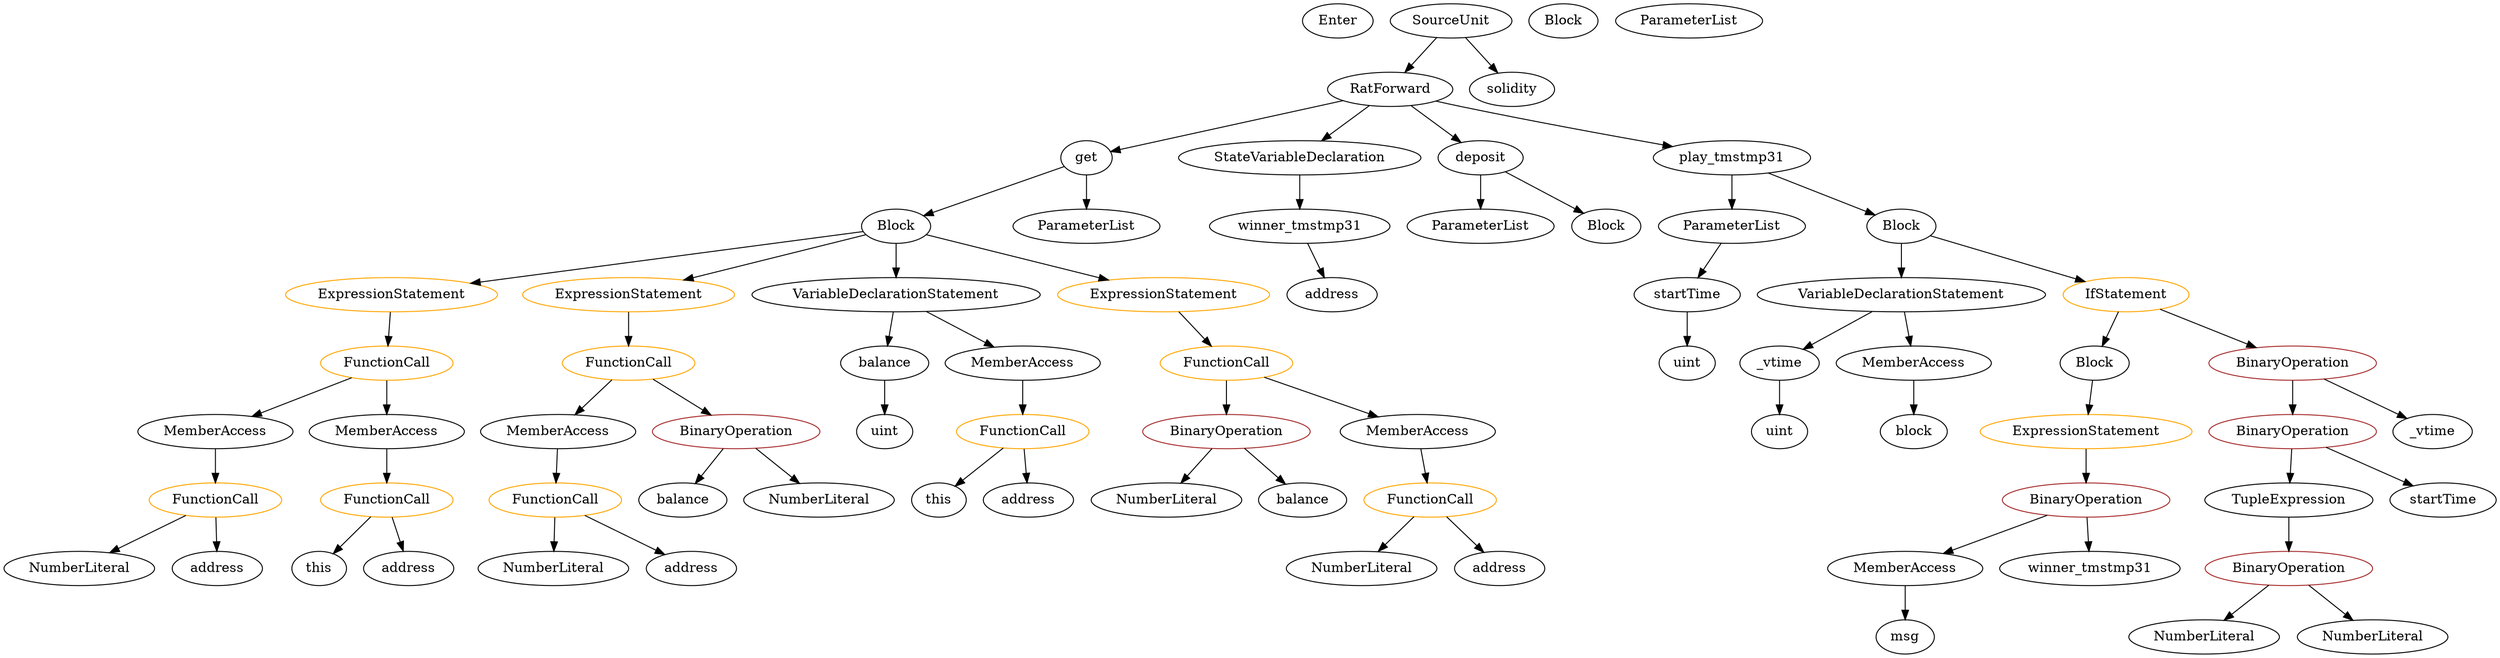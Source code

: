 strict digraph {
	graph [bb="0,0,2102.1,684"];
	node [label="\N"];
	Enter	[height=0.5,
		pos="1102.5,666",
		width=0.83628];
	FunctionDefinition_get	[color=black,
		height=0.5,
		label=get,
		pos="906.54,522",
		width=0.75];
	Block_Unnamed_4	[color=black,
		height=0.5,
		label=Block,
		pos="784.54,450",
		width=0.90558];
	FunctionDefinition_get -> Block_Unnamed_4	[pos="e,806.36,463.52 886.39,509.44 867.35,498.51 838.46,481.94 816.31,469.23"];
	ParameterList_Unnamed_3	[color=black,
		height=0.5,
		label=ParameterList,
		pos="906.54,450",
		width=1.7095];
	FunctionDefinition_get -> ParameterList_Unnamed_3	[pos="e,906.54,468.1 906.54,503.7 906.54,496.41 906.54,487.73 906.54,479.54"];
	MemberAccess_Unnamed_5	[color=black,
		height=0.5,
		label=MemberAccess,
		pos="182.54,234",
		width=1.9174];
	FunctionCall_Unnamed_6	[color=orange,
		height=0.5,
		label=FunctionCall,
		pos="182.54,162",
		width=1.6125];
	MemberAccess_Unnamed_5 -> FunctionCall_Unnamed_6	[pos="e,182.54,180.1 182.54,215.7 182.54,208.41 182.54,199.73 182.54,191.54"];
	FunctionCall_Unnamed_3	[color=orange,
		height=0.5,
		label=FunctionCall,
		pos="558.54,306",
		width=1.6125];
	MemberAccess_Unnamed_4	[color=black,
		height=0.5,
		label=MemberAccess,
		pos="494.54,234",
		width=1.9174];
	FunctionCall_Unnamed_3 -> MemberAccess_Unnamed_4	[pos="e,510.04,251.96 543.37,288.41 535.67,279.99 526.16,269.58 517.58,260.2"];
	BinaryOperation_Unnamed_5	[color=brown,
		height=0.5,
		label=BinaryOperation,
		pos="653.54,234",
		width=1.9867];
	FunctionCall_Unnamed_3 -> BinaryOperation_Unnamed_5	[pos="e,631.08,251.55 580.1,289.12 592.46,280 608.21,268.4 621.95,258.28"];
	Block_Unnamed_3	[color=black,
		height=0.5,
		label=Block,
		pos="1306.5,666",
		width=0.90558];
	NumberLiteral_Unnamed_4	[color=black,
		height=0.5,
		label=NumberLiteral,
		pos="490.54,90",
		width=1.765];
	ParameterList_Unnamed_2	[color=black,
		height=0.5,
		label=ParameterList,
		pos="1418.5,666",
		width=1.7095];
	Identifier_block	[color=black,
		height=0.5,
		label=block,
		pos="1593.5,234",
		width=0.87786];
	TupleExpression_Unnamed	[color=black,
		height=0.5,
		label=TupleExpression,
		pos="1919.5,162",
		width=2.0422];
	BinaryOperation_Unnamed_2	[color=brown,
		height=0.5,
		label=BinaryOperation,
		pos="1919.5,90",
		width=1.9867];
	TupleExpression_Unnamed -> BinaryOperation_Unnamed_2	[pos="e,1919.5,108.1 1919.5,143.7 1919.5,136.41 1919.5,127.73 1919.5,119.54"];
	Identifier_this_1	[color=black,
		height=0.5,
		label=this,
		pos="279.54,90",
		width=0.75];
	BinaryOperation_Unnamed_4	[color=brown,
		height=0.5,
		label=BinaryOperation,
		pos="1072.5,234",
		width=1.9867];
	NumberLiteral_Unnamed_3	[color=black,
		height=0.5,
		label=NumberLiteral,
		pos="1041.5,162",
		width=1.765];
	BinaryOperation_Unnamed_4 -> NumberLiteral_Unnamed_3	[pos="e,1049.1,180.1 1064.9,215.7 1061.5,208.07 1057.4,198.92 1053.7,190.4"];
	Identifier_balance	[color=black,
		height=0.5,
		label=balance,
		pos="1161.5,162",
		width=1.0719];
	BinaryOperation_Unnamed_4 -> Identifier_balance	[pos="e,1142.4,178.04 1093.6,216.41 1105.5,207.04 1120.6,195.21 1133.5,185.07"];
	NumberLiteral_Unnamed	[color=black,
		height=0.5,
		label=NumberLiteral,
		pos="1846.5,18",
		width=1.765];
	ElementaryTypeName_address	[color=black,
		height=0.5,
		label=address,
		pos="1156.5,378",
		width=1.0996];
	Block_Unnamed_2	[color=black,
		height=0.5,
		label=Block,
		pos="1750.5,306",
		width=0.90558];
	ExpressionStatement_Unnamed	[color=orange,
		height=0.5,
		label=ExpressionStatement,
		pos="1746.5,234",
		width=2.458];
	Block_Unnamed_2 -> ExpressionStatement_Unnamed	[pos="e,1747.5,252.1 1749.6,287.7 1749.1,280.41 1748.6,271.73 1748.2,263.54"];
	ContractDefinition_RatForward	[color=black,
		height=0.5,
		label=RatForward,
		pos="1147.5,594",
		width=1.5432];
	ContractDefinition_RatForward -> FunctionDefinition_get	[pos="e,930.29,531 1105.7,581.82 1067.3,571.43 1008.9,555.29 958.54,540 952.89,538.29 946.92,536.4 941.11,534.53"];
	StateVariableDeclaration_Unnamed	[color=black,
		height=0.5,
		label=StateVariableDeclaration,
		pos="1068.5,522",
		width=2.8184];
	ContractDefinition_RatForward -> StateVariableDeclaration_Unnamed	[pos="e,1087.9,540.12 1129.2,576.76 1119.4,568.1 1107.2,557.25 1096.3,547.57"];
	FunctionDefinition_deposit	[color=black,
		height=0.5,
		label=deposit,
		pos="1226.5,522",
		width=1.0581];
	ContractDefinition_RatForward -> FunctionDefinition_deposit	[pos="e,1209.1,538.43 1165.9,576.76 1176.2,567.56 1189.4,555.9 1200.8,545.79"];
	FunctionDefinition_play_tmstmp31	[color=black,
		height=0.5,
		label=play_tmstmp31,
		pos="1449.5,522",
		width=1.8897];
	ContractDefinition_RatForward -> FunctionDefinition_play_tmstmp31	[pos="e,1397.4,533.98 1189.1,581.69 1196.6,579.74 1204.3,577.77 1211.5,576 1270.6,561.6 1338.2,546.69 1386.2,536.37"];
	VariableDeclarationStatement_Unnamed	[color=black,
		height=0.5,
		label=VariableDeclarationStatement,
		pos="1564.5,378",
		width=3.3174];
	VariableDeclaration__vtime	[color=black,
		height=0.5,
		label=_vtime,
		pos="1470.5,306",
		width=0.98875];
	VariableDeclarationStatement_Unnamed -> VariableDeclaration__vtime	[pos="e,1489.9,321.42 1541.8,360.05 1528.9,350.46 1512.7,338.36 1498.9,328.14"];
	MemberAccess_Unnamed	[color=black,
		height=0.5,
		label=MemberAccess,
		pos="1593.5,306",
		width=1.9174];
	VariableDeclarationStatement_Unnamed -> MemberAccess_Unnamed	[pos="e,1586.5,324.1 1571.7,359.7 1574.8,352.15 1578.6,343.12 1582.1,334.68"];
	MemberAccess_Unnamed_1	[color=black,
		height=0.5,
		label=MemberAccess,
		pos="1583.5,90",
		width=1.9174];
	Identifier_msg	[color=black,
		height=0.5,
		label=msg,
		pos="1583.5,18",
		width=0.75];
	MemberAccess_Unnamed_1 -> Identifier_msg	[pos="e,1583.5,36.104 1583.5,71.697 1583.5,64.407 1583.5,55.726 1583.5,47.536"];
	ElementaryTypeName_uint_1	[color=black,
		height=0.5,
		label=uint,
		pos="1470.5,234",
		width=0.75];
	VariableDeclaration__vtime -> ElementaryTypeName_uint_1	[pos="e,1470.5,252.1 1470.5,287.7 1470.5,280.41 1470.5,271.73 1470.5,263.54"];
	MemberAccess_Unnamed_3	[color=black,
		height=0.5,
		label=MemberAccess,
		pos="1262.5,234",
		width=1.9174];
	FunctionCall_Unnamed_2	[color=orange,
		height=0.5,
		label=FunctionCall,
		pos="1276.5,162",
		width=1.6125];
	MemberAccess_Unnamed_3 -> FunctionCall_Unnamed_2	[pos="e,1273.1,180.1 1266,215.7 1267.5,208.32 1269.2,199.52 1270.9,191.25"];
	NumberLiteral_Unnamed_2	[color=black,
		height=0.5,
		label=NumberLiteral,
		pos="1275.5,90",
		width=1.765];
	NumberLiteral_Unnamed_1	[color=black,
		height=0.5,
		label=NumberLiteral,
		pos="1991.5,18",
		width=1.765];
	ElementaryTypeName_address_5	[color=black,
		height=0.5,
		label=address,
		pos="364.54,90",
		width=1.0996];
	ParameterList_Unnamed	[color=black,
		height=0.5,
		label=ParameterList,
		pos="1225.5,450",
		width=1.7095];
	ParameterList_Unnamed_1	[color=black,
		height=0.5,
		label=ParameterList,
		pos="1449.5,450",
		width=1.7095];
	Parameter_startTime	[color=black,
		height=0.5,
		label=startTime,
		pos="1381.5,378",
		width=1.266];
	ParameterList_Unnamed_1 -> Parameter_startTime	[pos="e,1397.1,394.99 1433.4,432.41 1424.9,423.66 1414.3,412.75 1404.9,403.08"];
	NumberLiteral_Unnamed_6	[color=black,
		height=0.5,
		label=NumberLiteral,
		pos="63.539,90",
		width=1.765];
	VariableDeclaration_balance	[color=black,
		height=0.5,
		label=balance,
		pos="783.54,306",
		width=1.0719];
	ElementaryTypeName_uint_2	[color=black,
		height=0.5,
		label=uint,
		pos="783.54,234",
		width=0.75];
	VariableDeclaration_balance -> ElementaryTypeName_uint_2	[pos="e,783.54,252.1 783.54,287.7 783.54,280.41 783.54,271.73 783.54,263.54"];
	MemberAccess_Unnamed_2	[color=black,
		height=0.5,
		label=MemberAccess,
		pos="909.54,306",
		width=1.9174];
	FunctionCall_Unnamed	[color=orange,
		height=0.5,
		label=FunctionCall,
		pos="909.54,234",
		width=1.6125];
	MemberAccess_Unnamed_2 -> FunctionCall_Unnamed	[pos="e,909.54,252.1 909.54,287.7 909.54,280.41 909.54,271.73 909.54,263.54"];
	IfStatement_Unnamed	[color=orange,
		height=0.5,
		label=IfStatement,
		pos="1754.5,378",
		width=1.4739];
	IfStatement_Unnamed -> Block_Unnamed_2	[pos="e,1751.5,324.1 1753.6,359.7 1753.1,352.41 1752.6,343.73 1752.2,335.54"];
	BinaryOperation_Unnamed	[color=brown,
		height=0.5,
		label=BinaryOperation,
		pos="1924.5,306",
		width=1.9867];
	IfStatement_Unnamed -> BinaryOperation_Unnamed	[pos="e,1888.3,321.91 1787.3,363.5 1813,352.93 1849,338.1 1877.7,326.28"];
	FunctionCall_Unnamed_4	[color=orange,
		height=0.5,
		label=FunctionCall,
		pos="491.54,162",
		width=1.6125];
	FunctionCall_Unnamed_4 -> NumberLiteral_Unnamed_4	[pos="e,490.78,108.1 491.29,143.7 491.19,136.41 491.06,127.73 490.95,119.54"];
	ElementaryTypeName_address_3	[color=black,
		height=0.5,
		label=address,
		pos="611.54,90",
		width=1.0996];
	FunctionCall_Unnamed_4 -> ElementaryTypeName_address_3	[pos="e,588.11,104.67 517.87,145.64 535.65,135.27 559.26,121.5 578.33,110.37"];
	MemberAccess_Unnamed_6	[color=black,
		height=0.5,
		label=MemberAccess,
		pos="338.54,234",
		width=1.9174];
	FunctionCall_Unnamed_7	[color=orange,
		height=0.5,
		label=FunctionCall,
		pos="338.54,162",
		width=1.6125];
	MemberAccess_Unnamed_6 -> FunctionCall_Unnamed_7	[pos="e,338.54,180.1 338.54,215.7 338.54,208.41 338.54,199.73 338.54,191.54"];
	ElementaryTypeName_address_4	[color=black,
		height=0.5,
		label=address,
		pos="184.54,90",
		width=1.0996];
	BinaryOperation_Unnamed_3	[color=brown,
		height=0.5,
		label=BinaryOperation,
		pos="1746.5,162",
		width=1.9867];
	ExpressionStatement_Unnamed -> BinaryOperation_Unnamed_3	[pos="e,1746.5,180.1 1746.5,215.7 1746.5,208.41 1746.5,199.73 1746.5,191.54"];
	ExpressionStatement_Unnamed_3	[color=orange,
		height=0.5,
		label=ExpressionStatement,
		pos="351.54,378",
		width=2.458];
	FunctionCall_Unnamed_5	[color=orange,
		height=0.5,
		label=FunctionCall,
		pos="338.54,306",
		width=1.6125];
	ExpressionStatement_Unnamed_3 -> FunctionCall_Unnamed_5	[pos="e,341.72,324.1 348.33,359.7 346.96,352.32 345.32,343.52 343.79,335.25"];
	BinaryOperation_Unnamed_1	[color=brown,
		height=0.5,
		label=BinaryOperation,
		pos="1924.5,234",
		width=1.9867];
	BinaryOperation_Unnamed -> BinaryOperation_Unnamed_1	[pos="e,1924.5,252.1 1924.5,287.7 1924.5,280.41 1924.5,271.73 1924.5,263.54"];
	Identifier__vtime	[color=black,
		height=0.5,
		label=_vtime,
		pos="2049.5,234",
		width=0.98875];
	BinaryOperation_Unnamed -> Identifier__vtime	[pos="e,2026.3,248.01 1952.9,289.12 1971.8,278.54 1996.7,264.59 2016.5,253.51"];
	Block_Unnamed_4 -> ExpressionStatement_Unnamed_3	[pos="e,419.1,389.92 753.4,443.97 686.44,433.14 526.99,407.36 430.28,391.73"];
	ExpressionStatement_Unnamed_2	[color=orange,
		height=0.5,
		label=ExpressionStatement,
		pos="558.54,378",
		width=2.458];
	Block_Unnamed_4 -> ExpressionStatement_Unnamed_2	[pos="e,605.8,393.64 756.83,440.42 722.09,429.66 661.65,410.94 616.6,396.98"];
	VariableDeclarationStatement_Unnamed_1	[color=black,
		height=0.5,
		label=VariableDeclarationStatement,
		pos="784.54,378",
		width=3.3174];
	Block_Unnamed_4 -> VariableDeclarationStatement_Unnamed_1	[pos="e,784.54,396.1 784.54,431.7 784.54,424.41 784.54,415.73 784.54,407.54"];
	ExpressionStatement_Unnamed_1	[color=orange,
		height=0.5,
		label=ExpressionStatement,
		pos="1010.5,378",
		width=2.458];
	Block_Unnamed_4 -> ExpressionStatement_Unnamed_1	[pos="e,961.77,393.38 811.76,439.77 819.43,437.21 827.8,434.46 835.54,432 873.89,419.8 917.18,406.69 951.1,396.56"];
	MemberAccess_Unnamed -> Identifier_block	[pos="e,1593.5,252.1 1593.5,287.7 1593.5,280.41 1593.5,271.73 1593.5,263.54"];
	VariableDeclaration_winner_tmstmp31	[color=black,
		height=0.5,
		label=winner_tmstmp31,
		pos="1068.5,450",
		width=2.1392];
	StateVariableDeclaration_Unnamed -> VariableDeclaration_winner_tmstmp31	[pos="e,1068.5,468.1 1068.5,503.7 1068.5,496.41 1068.5,487.73 1068.5,479.54"];
	FunctionDefinition_deposit -> ParameterList_Unnamed	[pos="e,1225.8,468.1 1226.3,503.7 1226.2,496.41 1226.1,487.73 1225.9,479.54"];
	Block_Unnamed	[color=black,
		height=0.5,
		label=Block,
		pos="1337.5,450",
		width=0.90558];
	FunctionDefinition_deposit -> Block_Unnamed	[pos="e,1316.5,464.26 1248.7,507 1265.4,496.5 1288.4,481.99 1306.8,470.37"];
	Identifier_this	[color=black,
		height=0.5,
		label=this,
		pos="835.54,162",
		width=0.75];
	FunctionCall_Unnamed_5 -> MemberAccess_Unnamed_5	[pos="e,216.33,250.16 306.59,290.67 283.58,280.34 252.24,266.28 226.82,254.87"];
	FunctionCall_Unnamed_5 -> MemberAccess_Unnamed_6	[pos="e,338.54,252.1 338.54,287.7 338.54,280.41 338.54,271.73 338.54,263.54"];
	FunctionCall_Unnamed -> Identifier_this	[pos="e,850.45,177.11 892,216.41 882.02,206.97 869.39,195.03 858.62,184.83"];
	ElementaryTypeName_address_1	[color=black,
		height=0.5,
		label=address,
		pos="920.54,162",
		width=1.0996];
	FunctionCall_Unnamed -> ElementaryTypeName_address_1	[pos="e,917.85,180.1 912.26,215.7 913.42,208.32 914.8,199.52 916.1,191.25"];
	ExpressionStatement_Unnamed_2 -> FunctionCall_Unnamed_3	[pos="e,558.54,324.1 558.54,359.7 558.54,352.41 558.54,343.73 558.54,335.54"];
	BinaryOperation_Unnamed_3 -> MemberAccess_Unnamed_1	[pos="e,1618.4,105.99 1711.6,145.98 1687.4,135.6 1655,121.7 1628.9,110.47"];
	Identifier_winner_tmstmp31	[color=black,
		height=0.5,
		label=winner_tmstmp31,
		pos="1747.5,90",
		width=2.1392];
	BinaryOperation_Unnamed_3 -> Identifier_winner_tmstmp31	[pos="e,1747.3,108.1 1746.8,143.7 1746.9,136.41 1747,127.73 1747.1,119.54"];
	Identifier_startTime	[color=black,
		height=0.5,
		label=startTime,
		pos="2056.5,162",
		width=1.266];
	VariableDeclarationStatement_Unnamed_1 -> VariableDeclaration_balance	[pos="e,783.78,324.1 784.29,359.7 784.19,352.41 784.06,343.73 783.95,335.54"];
	VariableDeclarationStatement_Unnamed_1 -> MemberAccess_Unnamed_2	[pos="e,881.56,322.67 814.48,360.23 831.66,350.61 853.41,338.43 871.76,328.16"];
	Identifier_balance_1	[color=black,
		height=0.5,
		label=balance,
		pos="606.54,162",
		width=1.0719];
	SourceUnit_Unnamed	[color=black,
		height=0.5,
		label=SourceUnit,
		pos="1203.5,666",
		width=1.46];
	SourceUnit_Unnamed -> ContractDefinition_RatForward	[pos="e,1160.7,611.47 1190.3,648.41 1183.6,640.04 1175.3,629.71 1167.8,620.37"];
	PragmaDirective_solidity	[color=black,
		height=0.5,
		label=solidity,
		pos="1258.5,594",
		width=1.0442];
	SourceUnit_Unnamed -> PragmaDirective_solidity	[pos="e,1246,610.99 1216.6,648.41 1223.2,639.92 1231.5,629.41 1238.9,619.96"];
	VariableDeclaration_winner_tmstmp31 -> ElementaryTypeName_address	[pos="e,1137.6,394.04 1089.4,432.41 1101.2,423.04 1116,411.21 1128.8,401.07"];
	BinaryOperation_Unnamed_1 -> TupleExpression_Unnamed	[pos="e,1920.8,180.1 1923.3,215.7 1922.8,208.41 1922.2,199.73 1921.6,191.54"];
	BinaryOperation_Unnamed_1 -> Identifier_startTime	[pos="e,2030.1,177 1954.2,217.29 1973.7,206.95 1999.3,193.33 2020.1,182.32"];
	BinaryOperation_Unnamed_2 -> NumberLiteral_Unnamed	[pos="e,1864,35.713 1902.2,72.411 1893.2,63.757 1882,53.003 1872,43.417"];
	BinaryOperation_Unnamed_2 -> NumberLiteral_Unnamed_1	[pos="e,1974.3,35.789 1937,72.055 1945.7,63.543 1956.5,53.068 1966.2,43.681"];
	ElementaryTypeName_uint	[color=black,
		height=0.5,
		label=uint,
		pos="1381.5,306",
		width=0.75];
	Parameter_startTime -> ElementaryTypeName_uint	[pos="e,1381.5,324.1 1381.5,359.7 1381.5,352.41 1381.5,343.73 1381.5,335.54"];
	FunctionCall_Unnamed_1	[color=orange,
		height=0.5,
		label=FunctionCall,
		pos="1072.5,306",
		width=1.6125];
	ExpressionStatement_Unnamed_1 -> FunctionCall_Unnamed_1	[pos="e,1057.7,323.79 1025.5,360.05 1032.9,351.71 1042,341.49 1050.2,332.25"];
	FunctionCall_Unnamed_1 -> BinaryOperation_Unnamed_4	[pos="e,1072.5,252.1 1072.5,287.7 1072.5,280.41 1072.5,271.73 1072.5,263.54"];
	FunctionCall_Unnamed_1 -> MemberAccess_Unnamed_3	[pos="e,1223.9,249.24 1108.7,291.67 1138.3,280.76 1180.5,265.23 1213.2,253.18"];
	FunctionCall_Unnamed_2 -> NumberLiteral_Unnamed_2	[pos="e,1275.8,108.1 1276.3,143.7 1276.2,136.41 1276.1,127.73 1275.9,119.54"];
	ElementaryTypeName_address_2	[color=black,
		height=0.5,
		label=address,
		pos="1396.5,90",
		width=1.0996];
	FunctionCall_Unnamed_2 -> ElementaryTypeName_address_2	[pos="e,1373.1,104.67 1302.9,145.64 1320.7,135.27 1344.3,121.5 1363.3,110.37"];
	MemberAccess_Unnamed_4 -> FunctionCall_Unnamed_4	[pos="e,492.27,180.1 493.8,215.7 493.48,208.41 493.11,199.73 492.76,191.54"];
	NumberLiteral_Unnamed_5	[color=black,
		height=0.5,
		label=NumberLiteral,
		pos="726.54,162",
		width=1.765];
	Block_Unnamed_1	[color=black,
		height=0.5,
		label=Block,
		pos="1564.5,450",
		width=0.90558];
	Block_Unnamed_1 -> VariableDeclarationStatement_Unnamed	[pos="e,1564.5,396.1 1564.5,431.7 1564.5,424.41 1564.5,415.73 1564.5,407.54"];
	Block_Unnamed_1 -> IfStatement_Unnamed	[pos="e,1719.6,391.86 1591,439.27 1621.5,428.02 1672.3,409.31 1709.2,395.72"];
	BinaryOperation_Unnamed_5 -> Identifier_balance_1	[pos="e,617.49,179.31 642.16,216.05 636.65,207.85 629.93,197.83 623.8,188.71"];
	BinaryOperation_Unnamed_5 -> NumberLiteral_Unnamed_5	[pos="e,709.11,179.71 670.84,216.41 679.86,207.76 691.08,197 701.07,187.42"];
	FunctionDefinition_play_tmstmp31 -> ParameterList_Unnamed_1	[pos="e,1449.5,468.1 1449.5,503.7 1449.5,496.41 1449.5,487.73 1449.5,479.54"];
	FunctionDefinition_play_tmstmp31 -> Block_Unnamed_1	[pos="e,1543.3,463.94 1475.9,504.94 1493.1,494.5 1515.5,480.84 1533.5,469.88"];
	FunctionCall_Unnamed_7 -> Identifier_this_1	[pos="e,292.21,106.04 324.56,144.41 317.04,135.5 307.65,124.35 299.39,114.56"];
	FunctionCall_Unnamed_7 -> ElementaryTypeName_address_5	[pos="e,358.19,108.1 344.97,143.7 347.77,136.15 351.12,127.12 354.26,118.68"];
	FunctionCall_Unnamed_6 -> NumberLiteral_Unnamed_6	[pos="e,90.004,106.57 156.42,145.64 139.8,135.86 118.03,123.05 99.748,112.3"];
	FunctionCall_Unnamed_6 -> ElementaryTypeName_address_4	[pos="e,184.05,108.1 183.03,143.7 183.24,136.41 183.49,127.73 183.72,119.54"];
}
